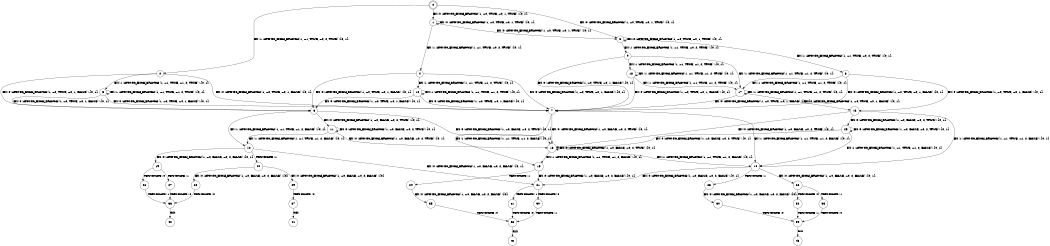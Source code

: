 digraph BCG {
size = "7, 10.5";
center = TRUE;
node [shape = circle];
0 [peripheries = 2];
0 -> 1 [label = "EX !0 !ATOMIC_EXCH_BRANCH (1, +0, TRUE, +0, 1, TRUE) !{0, 1}"];
0 -> 2 [label = "EX !1 !ATOMIC_EXCH_BRANCH (1, +1, TRUE, +0, 2, TRUE) !{0, 1}"];
0 -> 3 [label = "EX !0 !ATOMIC_EXCH_BRANCH (1, +0, TRUE, +0, 1, TRUE) !{0, 1}"];
1 -> 1 [label = "EX !0 !ATOMIC_EXCH_BRANCH (1, +0, TRUE, +0, 1, TRUE) !{0, 1}"];
1 -> 4 [label = "EX !1 !ATOMIC_EXCH_BRANCH (1, +1, TRUE, +0, 2, TRUE) !{0, 1}"];
1 -> 3 [label = "EX !0 !ATOMIC_EXCH_BRANCH (1, +0, TRUE, +0, 1, TRUE) !{0, 1}"];
2 -> 5 [label = "EX !1 !ATOMIC_EXCH_BRANCH (1, +1, TRUE, +1, 2, TRUE) !{0, 1}"];
2 -> 6 [label = "EX !0 !ATOMIC_EXCH_BRANCH (1, +0, TRUE, +0, 1, FALSE) !{0, 1}"];
2 -> 7 [label = "EX !0 !ATOMIC_EXCH_BRANCH (1, +0, TRUE, +0, 1, FALSE) !{0, 1}"];
3 -> 8 [label = "EX !1 !ATOMIC_EXCH_BRANCH (1, +1, TRUE, +0, 2, TRUE) !{0, 1}"];
3 -> 3 [label = "EX !0 !ATOMIC_EXCH_BRANCH (1, +0, TRUE, +0, 1, TRUE) !{0, 1}"];
3 -> 9 [label = "EX !1 !ATOMIC_EXCH_BRANCH (1, +1, TRUE, +0, 2, TRUE) !{0, 1}"];
4 -> 6 [label = "EX !0 !ATOMIC_EXCH_BRANCH (1, +0, TRUE, +0, 1, FALSE) !{0, 1}"];
4 -> 10 [label = "EX !1 !ATOMIC_EXCH_BRANCH (1, +1, TRUE, +1, 2, TRUE) !{0, 1}"];
4 -> 7 [label = "EX !0 !ATOMIC_EXCH_BRANCH (1, +0, TRUE, +0, 1, FALSE) !{0, 1}"];
5 -> 5 [label = "EX !1 !ATOMIC_EXCH_BRANCH (1, +1, TRUE, +1, 2, TRUE) !{0, 1}"];
5 -> 6 [label = "EX !0 !ATOMIC_EXCH_BRANCH (1, +0, TRUE, +0, 1, FALSE) !{0, 1}"];
5 -> 7 [label = "EX !0 !ATOMIC_EXCH_BRANCH (1, +0, TRUE, +0, 1, FALSE) !{0, 1}"];
6 -> 11 [label = "EX !0 !ATOMIC_EXCH_BRANCH (1, +0, FALSE, +0, 2, TRUE) !{0, 1}"];
6 -> 12 [label = "EX !1 !ATOMIC_EXCH_BRANCH (1, +1, TRUE, +1, 2, FALSE) !{0, 1}"];
6 -> 13 [label = "EX !0 !ATOMIC_EXCH_BRANCH (1, +0, FALSE, +0, 2, TRUE) !{0, 1}"];
7 -> 14 [label = "EX !1 !ATOMIC_EXCH_BRANCH (1, +1, TRUE, +1, 2, FALSE) !{0, 1}"];
7 -> 13 [label = "EX !0 !ATOMIC_EXCH_BRANCH (1, +0, FALSE, +0, 2, TRUE) !{0, 1}"];
7 -> 15 [label = "EX !1 !ATOMIC_EXCH_BRANCH (1, +1, TRUE, +1, 2, FALSE) !{0, 1}"];
8 -> 16 [label = "EX !0 !ATOMIC_EXCH_BRANCH (1, +0, TRUE, +0, 1, FALSE) !{0, 1}"];
8 -> 17 [label = "EX !1 !ATOMIC_EXCH_BRANCH (1, +1, TRUE, +1, 2, TRUE) !{0, 1}"];
8 -> 7 [label = "EX !0 !ATOMIC_EXCH_BRANCH (1, +0, TRUE, +0, 1, FALSE) !{0, 1}"];
9 -> 17 [label = "EX !1 !ATOMIC_EXCH_BRANCH (1, +1, TRUE, +1, 2, TRUE) !{0, 1}"];
9 -> 7 [label = "EX !0 !ATOMIC_EXCH_BRANCH (1, +0, TRUE, +0, 1, FALSE) !{0, 1}"];
9 -> 18 [label = "EX !1 !ATOMIC_EXCH_BRANCH (1, +1, TRUE, +1, 2, TRUE) !{0, 1}"];
10 -> 6 [label = "EX !0 !ATOMIC_EXCH_BRANCH (1, +0, TRUE, +0, 1, FALSE) !{0, 1}"];
10 -> 10 [label = "EX !1 !ATOMIC_EXCH_BRANCH (1, +1, TRUE, +1, 2, TRUE) !{0, 1}"];
10 -> 7 [label = "EX !0 !ATOMIC_EXCH_BRANCH (1, +0, TRUE, +0, 1, FALSE) !{0, 1}"];
11 -> 11 [label = "EX !0 !ATOMIC_EXCH_BRANCH (1, +0, FALSE, +0, 2, TRUE) !{0, 1}"];
11 -> 12 [label = "EX !1 !ATOMIC_EXCH_BRANCH (1, +1, TRUE, +1, 2, FALSE) !{0, 1}"];
11 -> 13 [label = "EX !0 !ATOMIC_EXCH_BRANCH (1, +0, FALSE, +0, 2, TRUE) !{0, 1}"];
12 -> 19 [label = "EX !0 !ATOMIC_EXCH_BRANCH (1, +0, FALSE, +0, 2, FALSE) !{0, 1}"];
12 -> 20 [label = "TERMINATE !1"];
12 -> 21 [label = "EX !0 !ATOMIC_EXCH_BRANCH (1, +0, FALSE, +0, 2, FALSE) !{0, 1}"];
13 -> 14 [label = "EX !1 !ATOMIC_EXCH_BRANCH (1, +1, TRUE, +1, 2, FALSE) !{0, 1}"];
13 -> 13 [label = "EX !0 !ATOMIC_EXCH_BRANCH (1, +0, FALSE, +0, 2, TRUE) !{0, 1}"];
13 -> 15 [label = "EX !1 !ATOMIC_EXCH_BRANCH (1, +1, TRUE, +1, 2, FALSE) !{0, 1}"];
14 -> 22 [label = "EX !0 !ATOMIC_EXCH_BRANCH (1, +0, FALSE, +0, 2, FALSE) !{0, 1}"];
14 -> 23 [label = "TERMINATE !1"];
14 -> 21 [label = "EX !0 !ATOMIC_EXCH_BRANCH (1, +0, FALSE, +0, 2, FALSE) !{0, 1}"];
15 -> 21 [label = "EX !0 !ATOMIC_EXCH_BRANCH (1, +0, FALSE, +0, 2, FALSE) !{0, 1}"];
15 -> 24 [label = "TERMINATE !1"];
16 -> 25 [label = "EX !0 !ATOMIC_EXCH_BRANCH (1, +0, FALSE, +0, 2, TRUE) !{0, 1}"];
16 -> 14 [label = "EX !1 !ATOMIC_EXCH_BRANCH (1, +1, TRUE, +1, 2, FALSE) !{0, 1}"];
16 -> 13 [label = "EX !0 !ATOMIC_EXCH_BRANCH (1, +0, FALSE, +0, 2, TRUE) !{0, 1}"];
17 -> 16 [label = "EX !0 !ATOMIC_EXCH_BRANCH (1, +0, TRUE, +0, 1, FALSE) !{0, 1}"];
17 -> 17 [label = "EX !1 !ATOMIC_EXCH_BRANCH (1, +1, TRUE, +1, 2, TRUE) !{0, 1}"];
17 -> 7 [label = "EX !0 !ATOMIC_EXCH_BRANCH (1, +0, TRUE, +0, 1, FALSE) !{0, 1}"];
18 -> 17 [label = "EX !1 !ATOMIC_EXCH_BRANCH (1, +1, TRUE, +1, 2, TRUE) !{0, 1}"];
18 -> 7 [label = "EX !0 !ATOMIC_EXCH_BRANCH (1, +0, TRUE, +0, 1, FALSE) !{0, 1}"];
18 -> 18 [label = "EX !1 !ATOMIC_EXCH_BRANCH (1, +1, TRUE, +1, 2, TRUE) !{0, 1}"];
19 -> 26 [label = "TERMINATE !0"];
19 -> 27 [label = "TERMINATE !1"];
20 -> 28 [label = "EX !0 !ATOMIC_EXCH_BRANCH (1, +0, FALSE, +0, 2, FALSE) !{0}"];
20 -> 29 [label = "EX !0 !ATOMIC_EXCH_BRANCH (1, +0, FALSE, +0, 2, FALSE) !{0}"];
21 -> 30 [label = "TERMINATE !0"];
21 -> 31 [label = "TERMINATE !1"];
22 -> 32 [label = "TERMINATE !0"];
22 -> 33 [label = "TERMINATE !1"];
23 -> 34 [label = "EX !0 !ATOMIC_EXCH_BRANCH (1, +0, FALSE, +0, 2, FALSE) !{0}"];
24 -> 35 [label = "EX !0 !ATOMIC_EXCH_BRANCH (1, +0, FALSE, +0, 2, FALSE) !{0}"];
25 -> 25 [label = "EX !0 !ATOMIC_EXCH_BRANCH (1, +0, FALSE, +0, 2, TRUE) !{0, 1}"];
25 -> 14 [label = "EX !1 !ATOMIC_EXCH_BRANCH (1, +1, TRUE, +1, 2, FALSE) !{0, 1}"];
25 -> 13 [label = "EX !0 !ATOMIC_EXCH_BRANCH (1, +0, FALSE, +0, 2, TRUE) !{0, 1}"];
26 -> 36 [label = "TERMINATE !1"];
27 -> 36 [label = "TERMINATE !0"];
28 -> 36 [label = "TERMINATE !0"];
29 -> 37 [label = "TERMINATE !0"];
30 -> 38 [label = "TERMINATE !1"];
31 -> 38 [label = "TERMINATE !0"];
32 -> 39 [label = "TERMINATE !1"];
33 -> 39 [label = "TERMINATE !0"];
34 -> 39 [label = "TERMINATE !0"];
35 -> 38 [label = "TERMINATE !0"];
36 -> 40 [label = "exit"];
37 -> 41 [label = "exit"];
38 -> 42 [label = "exit"];
39 -> 43 [label = "exit"];
}
